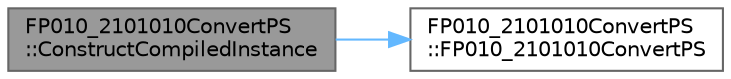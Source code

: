 digraph "FP010_2101010ConvertPS::ConstructCompiledInstance"
{
 // INTERACTIVE_SVG=YES
 // LATEX_PDF_SIZE
  bgcolor="transparent";
  edge [fontname=Helvetica,fontsize=10,labelfontname=Helvetica,labelfontsize=10];
  node [fontname=Helvetica,fontsize=10,shape=box,height=0.2,width=0.4];
  rankdir="LR";
  Node1 [id="Node000001",label="FP010_2101010ConvertPS\l::ConstructCompiledInstance",height=0.2,width=0.4,color="gray40", fillcolor="grey60", style="filled", fontcolor="black",tooltip=" "];
  Node1 -> Node2 [id="edge1_Node000001_Node000002",color="steelblue1",style="solid",tooltip=" "];
  Node2 [id="Node000002",label="FP010_2101010ConvertPS\l::FP010_2101010ConvertPS",height=0.2,width=0.4,color="grey40", fillcolor="white", style="filled",URL="$d4/d17/classFP010__2101010ConvertPS.html#a552e16752fa874c5d323006e6cc06d72",tooltip=" "];
}
